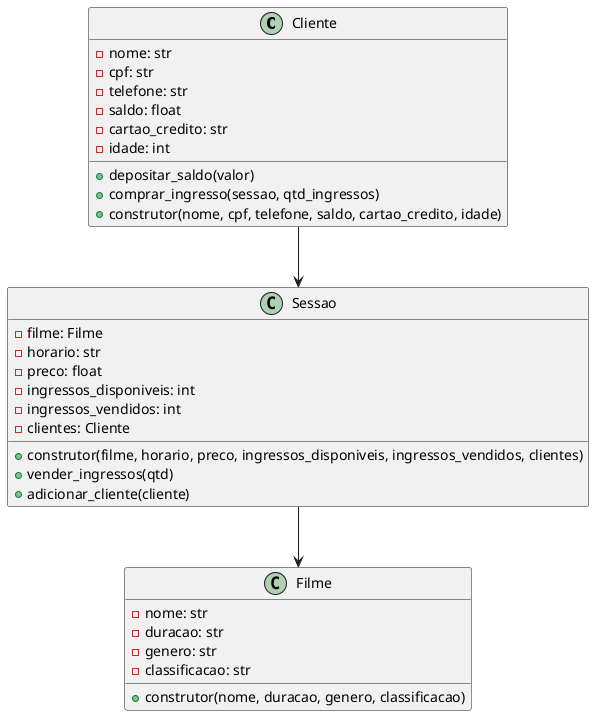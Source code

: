 @startuml N123

class Cliente {
    -nome: str
    -cpf: str
    -telefone: str
    -saldo: float
    -cartao_credito: str
    -idade: int
    +depositar_saldo(valor)
    +comprar_ingresso(sessao, qtd_ingressos)
    +construtor(nome, cpf, telefone, saldo, cartao_credito, idade)
}

class Filme {
    -nome: str
    -duracao: str
    -genero: str
    -classificacao: str
    +construtor(nome, duracao, genero, classificacao)
}

class Sessao {
    -filme: Filme
    -horario: str
    -preco: float
    -ingressos_disponiveis: int
    -ingressos_vendidos: int
    -clientes: Cliente
    +construtor(filme, horario, preco, ingressos_disponiveis, ingressos_vendidos, clientes)
    +vender_ingressos(qtd)
    +adicionar_cliente(cliente)
}

Cliente --> Sessao
Sessao --> Filme

@enduml
